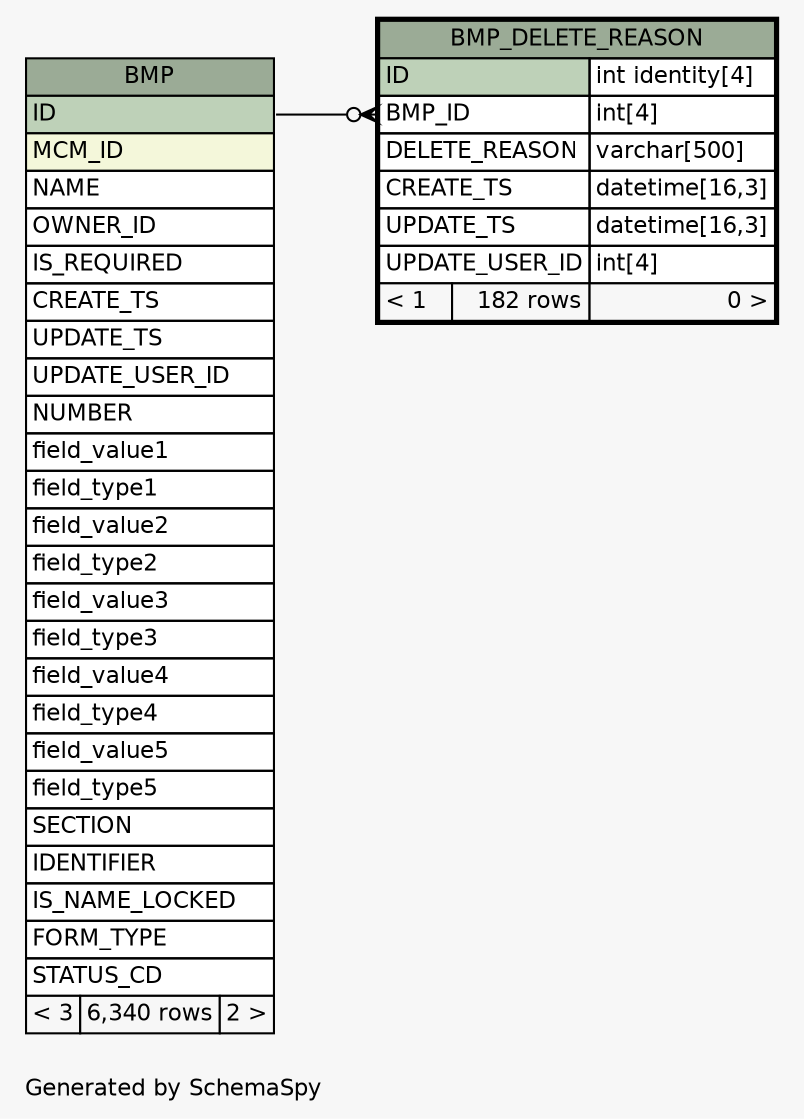 // dot 2.28.0 on Windows 7 6.1
// SchemaSpy rev 590
digraph "oneDegreeRelationshipsDiagram" {
  graph [
    rankdir="RL"
    bgcolor="#f7f7f7"
    label="\nGenerated by SchemaSpy"
    labeljust="l"
    nodesep="0.18"
    ranksep="0.46"
    fontname="Helvetica"
    fontsize="11"
  ];
  node [
    fontname="Helvetica"
    fontsize="11"
    shape="plaintext"
  ];
  edge [
    arrowsize="0.8"
  ];
  "BMP_DELETE_REASON":"BMP_ID":w -> "BMP":"ID":e [arrowhead=none dir=back arrowtail=crowodot];
  "BMP" [
    label=<
    <TABLE BORDER="0" CELLBORDER="1" CELLSPACING="0" BGCOLOR="#ffffff">
      <TR><TD COLSPAN="3" BGCOLOR="#9bab96" ALIGN="CENTER">BMP</TD></TR>
      <TR><TD PORT="ID" COLSPAN="3" BGCOLOR="#bed1b8" ALIGN="LEFT">ID</TD></TR>
      <TR><TD PORT="MCM_ID" COLSPAN="3" BGCOLOR="#f4f7da" ALIGN="LEFT">MCM_ID</TD></TR>
      <TR><TD PORT="NAME" COLSPAN="3" ALIGN="LEFT">NAME</TD></TR>
      <TR><TD PORT="OWNER_ID" COLSPAN="3" ALIGN="LEFT">OWNER_ID</TD></TR>
      <TR><TD PORT="IS_REQUIRED" COLSPAN="3" ALIGN="LEFT">IS_REQUIRED</TD></TR>
      <TR><TD PORT="CREATE_TS" COLSPAN="3" ALIGN="LEFT">CREATE_TS</TD></TR>
      <TR><TD PORT="UPDATE_TS" COLSPAN="3" ALIGN="LEFT">UPDATE_TS</TD></TR>
      <TR><TD PORT="UPDATE_USER_ID" COLSPAN="3" ALIGN="LEFT">UPDATE_USER_ID</TD></TR>
      <TR><TD PORT="NUMBER" COLSPAN="3" ALIGN="LEFT">NUMBER</TD></TR>
      <TR><TD PORT="field_value1" COLSPAN="3" ALIGN="LEFT">field_value1</TD></TR>
      <TR><TD PORT="field_type1" COLSPAN="3" ALIGN="LEFT">field_type1</TD></TR>
      <TR><TD PORT="field_value2" COLSPAN="3" ALIGN="LEFT">field_value2</TD></TR>
      <TR><TD PORT="field_type2" COLSPAN="3" ALIGN="LEFT">field_type2</TD></TR>
      <TR><TD PORT="field_value3" COLSPAN="3" ALIGN="LEFT">field_value3</TD></TR>
      <TR><TD PORT="field_type3" COLSPAN="3" ALIGN="LEFT">field_type3</TD></TR>
      <TR><TD PORT="field_value4" COLSPAN="3" ALIGN="LEFT">field_value4</TD></TR>
      <TR><TD PORT="field_type4" COLSPAN="3" ALIGN="LEFT">field_type4</TD></TR>
      <TR><TD PORT="field_value5" COLSPAN="3" ALIGN="LEFT">field_value5</TD></TR>
      <TR><TD PORT="field_type5" COLSPAN="3" ALIGN="LEFT">field_type5</TD></TR>
      <TR><TD PORT="SECTION" COLSPAN="3" ALIGN="LEFT">SECTION</TD></TR>
      <TR><TD PORT="IDENTIFIER" COLSPAN="3" ALIGN="LEFT">IDENTIFIER</TD></TR>
      <TR><TD PORT="IS_NAME_LOCKED" COLSPAN="3" ALIGN="LEFT">IS_NAME_LOCKED</TD></TR>
      <TR><TD PORT="FORM_TYPE" COLSPAN="3" ALIGN="LEFT">FORM_TYPE</TD></TR>
      <TR><TD PORT="STATUS_CD" COLSPAN="3" ALIGN="LEFT">STATUS_CD</TD></TR>
      <TR><TD ALIGN="LEFT" BGCOLOR="#f7f7f7">&lt; 3</TD><TD ALIGN="RIGHT" BGCOLOR="#f7f7f7">6,340 rows</TD><TD ALIGN="RIGHT" BGCOLOR="#f7f7f7">2 &gt;</TD></TR>
    </TABLE>>
    URL="BMP.html"
    tooltip="BMP"
  ];
  "BMP_DELETE_REASON" [
    label=<
    <TABLE BORDER="2" CELLBORDER="1" CELLSPACING="0" BGCOLOR="#ffffff">
      <TR><TD COLSPAN="3" BGCOLOR="#9bab96" ALIGN="CENTER">BMP_DELETE_REASON</TD></TR>
      <TR><TD PORT="ID" COLSPAN="2" BGCOLOR="#bed1b8" ALIGN="LEFT">ID</TD><TD PORT="ID.type" ALIGN="LEFT">int identity[4]</TD></TR>
      <TR><TD PORT="BMP_ID" COLSPAN="2" ALIGN="LEFT">BMP_ID</TD><TD PORT="BMP_ID.type" ALIGN="LEFT">int[4]</TD></TR>
      <TR><TD PORT="DELETE_REASON" COLSPAN="2" ALIGN="LEFT">DELETE_REASON</TD><TD PORT="DELETE_REASON.type" ALIGN="LEFT">varchar[500]</TD></TR>
      <TR><TD PORT="CREATE_TS" COLSPAN="2" ALIGN="LEFT">CREATE_TS</TD><TD PORT="CREATE_TS.type" ALIGN="LEFT">datetime[16,3]</TD></TR>
      <TR><TD PORT="UPDATE_TS" COLSPAN="2" ALIGN="LEFT">UPDATE_TS</TD><TD PORT="UPDATE_TS.type" ALIGN="LEFT">datetime[16,3]</TD></TR>
      <TR><TD PORT="UPDATE_USER_ID" COLSPAN="2" ALIGN="LEFT">UPDATE_USER_ID</TD><TD PORT="UPDATE_USER_ID.type" ALIGN="LEFT">int[4]</TD></TR>
      <TR><TD ALIGN="LEFT" BGCOLOR="#f7f7f7">&lt; 1</TD><TD ALIGN="RIGHT" BGCOLOR="#f7f7f7">182 rows</TD><TD ALIGN="RIGHT" BGCOLOR="#f7f7f7">0 &gt;</TD></TR>
    </TABLE>>
    URL="BMP_DELETE_REASON.html"
    tooltip="BMP_DELETE_REASON"
  ];
}
